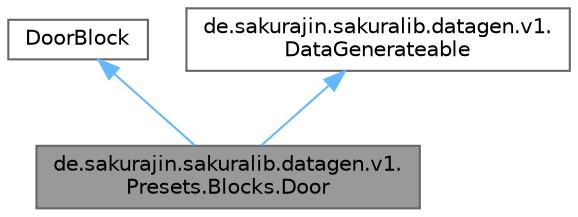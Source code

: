 digraph "de.sakurajin.sakuralib.datagen.v1.Presets.Blocks.Door"
{
 // LATEX_PDF_SIZE
  bgcolor="transparent";
  edge [fontname=Helvetica,fontsize=10,labelfontname=Helvetica,labelfontsize=10];
  node [fontname=Helvetica,fontsize=10,shape=box,height=0.2,width=0.4];
  Node1 [label="de.sakurajin.sakuralib.datagen.v1.\lPresets.Blocks.Door",height=0.2,width=0.4,color="gray40", fillcolor="grey60", style="filled", fontcolor="black",tooltip=" "];
  Node2 -> Node1 [dir="back",color="steelblue1",style="solid"];
  Node2 [label="DoorBlock",height=0.2,width=0.4,color="gray40", fillcolor="white", style="filled",tooltip=" "];
  Node3 -> Node1 [dir="back",color="steelblue1",style="solid"];
  Node3 [label="de.sakurajin.sakuralib.datagen.v1.\lDataGenerateable",height=0.2,width=0.4,color="gray40", fillcolor="white", style="filled",URL="$interfacede_1_1sakurajin_1_1sakuralib_1_1datagen_1_1v1_1_1DataGenerateable.html",tooltip=" "];
}
